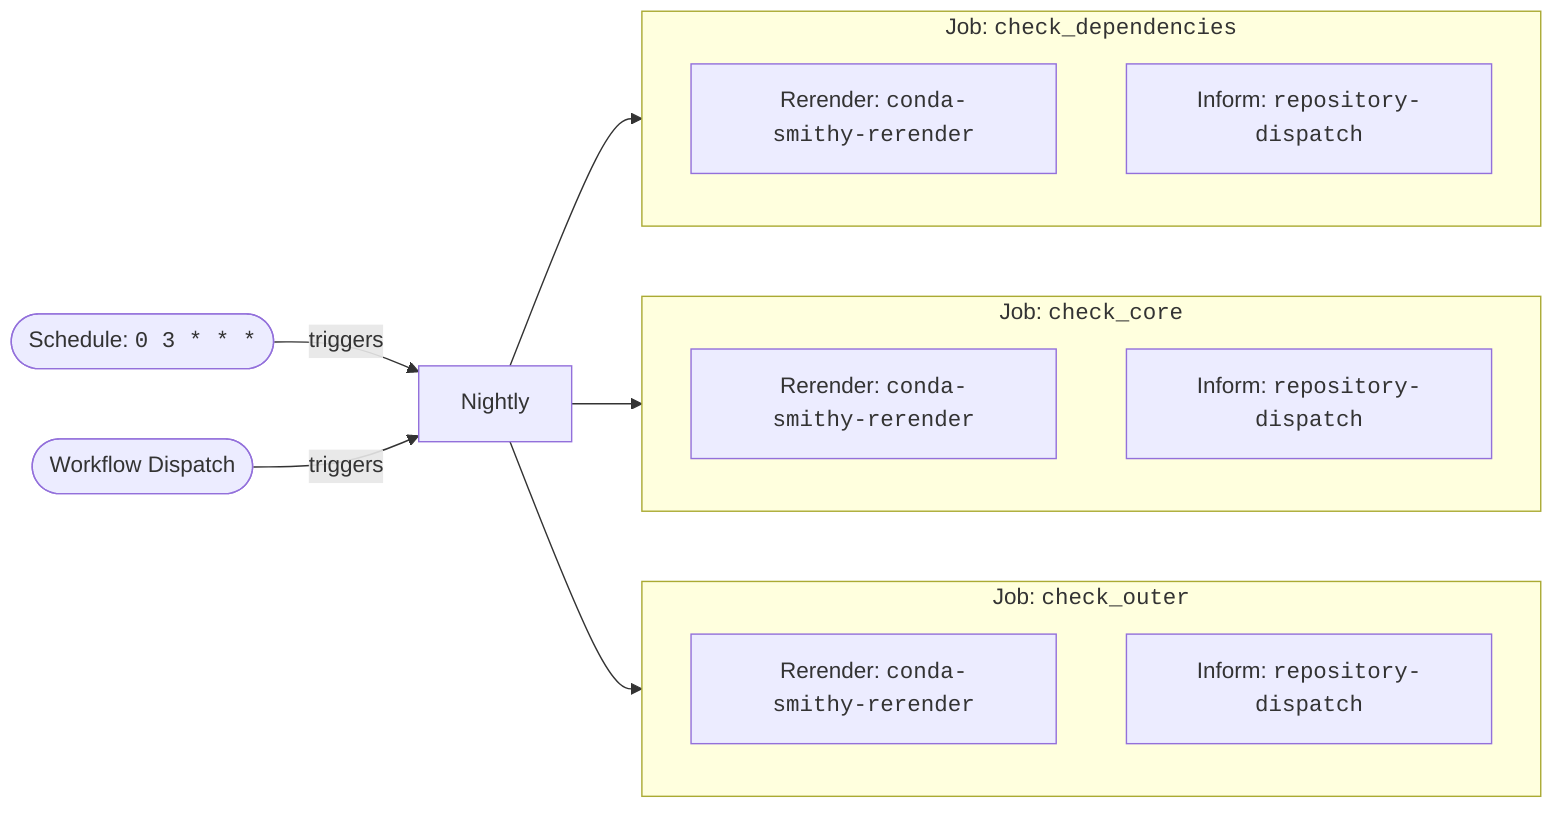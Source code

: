 %%{
  init: {
    'theme': 'light',
    'darkMode': 'true',
    'htmlLabels': 'true',
  }
}%%
flowchart LR
    trigger1([Schedule: <code class='docutils literal notranslate'>0 3 * * *</code>]) -->|triggers| Nightly
    trigger2([Workflow Dispatch]) -->|triggers| Nightly
    Nightly --> check_dependencies
    Nightly --> check_core
    Nightly --> check_outer

    subgraph check_dependencies [Job: <code class='docutils literal notranslate'>check_dependencies</code>]
        step1_1[Rerender: <code class='docutils literal notranslate'>conda-smithy-rerender</code>]
        step1_2[Inform: <code class='docutils literal notranslate'>repository-dispatch</code>]
    end

    subgraph check_core [Job: <code class='docutils literal notranslate'>check_core</code>]
        step2_1[Rerender: <code class='docutils literal notranslate'>conda-smithy-rerender</code>]
        step2_2[Inform: <code class='docutils literal notranslate'>repository-dispatch</code>]
    end

    subgraph check_outer [Job: <code class='docutils literal notranslate'>check_outer</code>]
        step3_1[Rerender: <code class='docutils literal notranslate'>conda-smithy-rerender</code>]
        step3_2[Inform: <code class='docutils literal notranslate'>repository-dispatch</code>]
    end